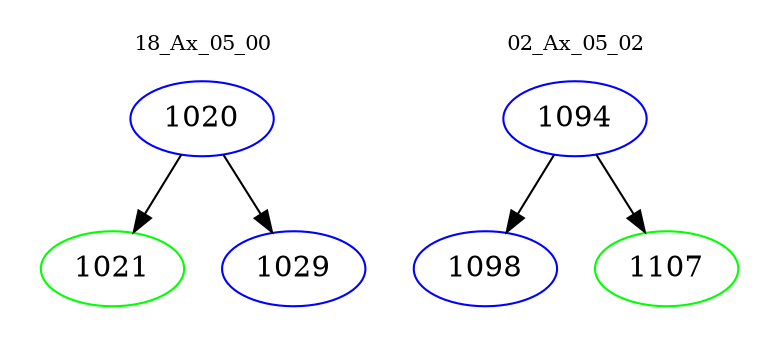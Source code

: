 digraph{
subgraph cluster_0 {
color = white
label = "18_Ax_05_00";
fontsize=10;
T0_1020 [label="1020", color="blue"]
T0_1020 -> T0_1021 [color="black"]
T0_1021 [label="1021", color="green"]
T0_1020 -> T0_1029 [color="black"]
T0_1029 [label="1029", color="blue"]
}
subgraph cluster_1 {
color = white
label = "02_Ax_05_02";
fontsize=10;
T1_1094 [label="1094", color="blue"]
T1_1094 -> T1_1098 [color="black"]
T1_1098 [label="1098", color="blue"]
T1_1094 -> T1_1107 [color="black"]
T1_1107 [label="1107", color="green"]
}
}

